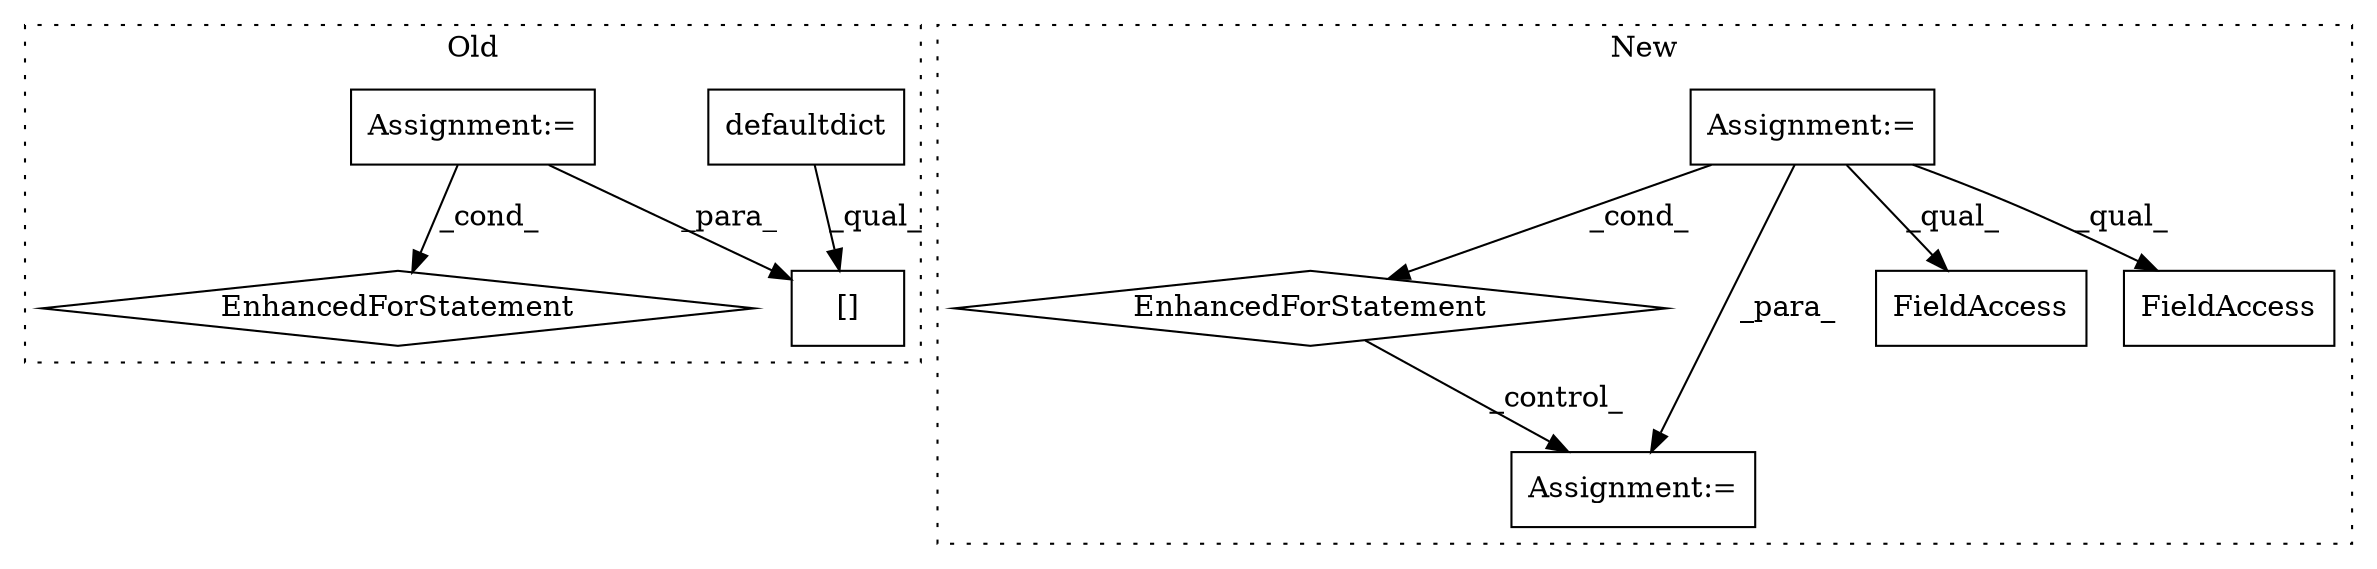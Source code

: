 digraph G {
subgraph cluster0 {
1 [label="defaultdict" a="32" s="1437,1453" l="12,1" shape="box"];
4 [label="[]" a="2" s="1564,1586" l="11,1" shape="box"];
5 [label="Assignment:=" a="7" s="1460,1554" l="67,2" shape="box"];
6 [label="EnhancedForStatement" a="70" s="1460,1554" l="67,2" shape="diamond"];
label = "Old";
style="dotted";
}
subgraph cluster1 {
2 [label="EnhancedForStatement" a="70" s="1356,1425" l="53,2" shape="diamond"];
3 [label="Assignment:=" a="7" s="1464" l="1" shape="box"];
7 [label="Assignment:=" a="7" s="1356,1425" l="53,2" shape="box"];
8 [label="FieldAccess" a="22" s="1441" l="13" shape="box"];
9 [label="FieldAccess" a="22" s="1470" l="9" shape="box"];
label = "New";
style="dotted";
}
1 -> 4 [label="_qual_"];
2 -> 3 [label="_control_"];
5 -> 4 [label="_para_"];
5 -> 6 [label="_cond_"];
7 -> 8 [label="_qual_"];
7 -> 3 [label="_para_"];
7 -> 9 [label="_qual_"];
7 -> 2 [label="_cond_"];
}